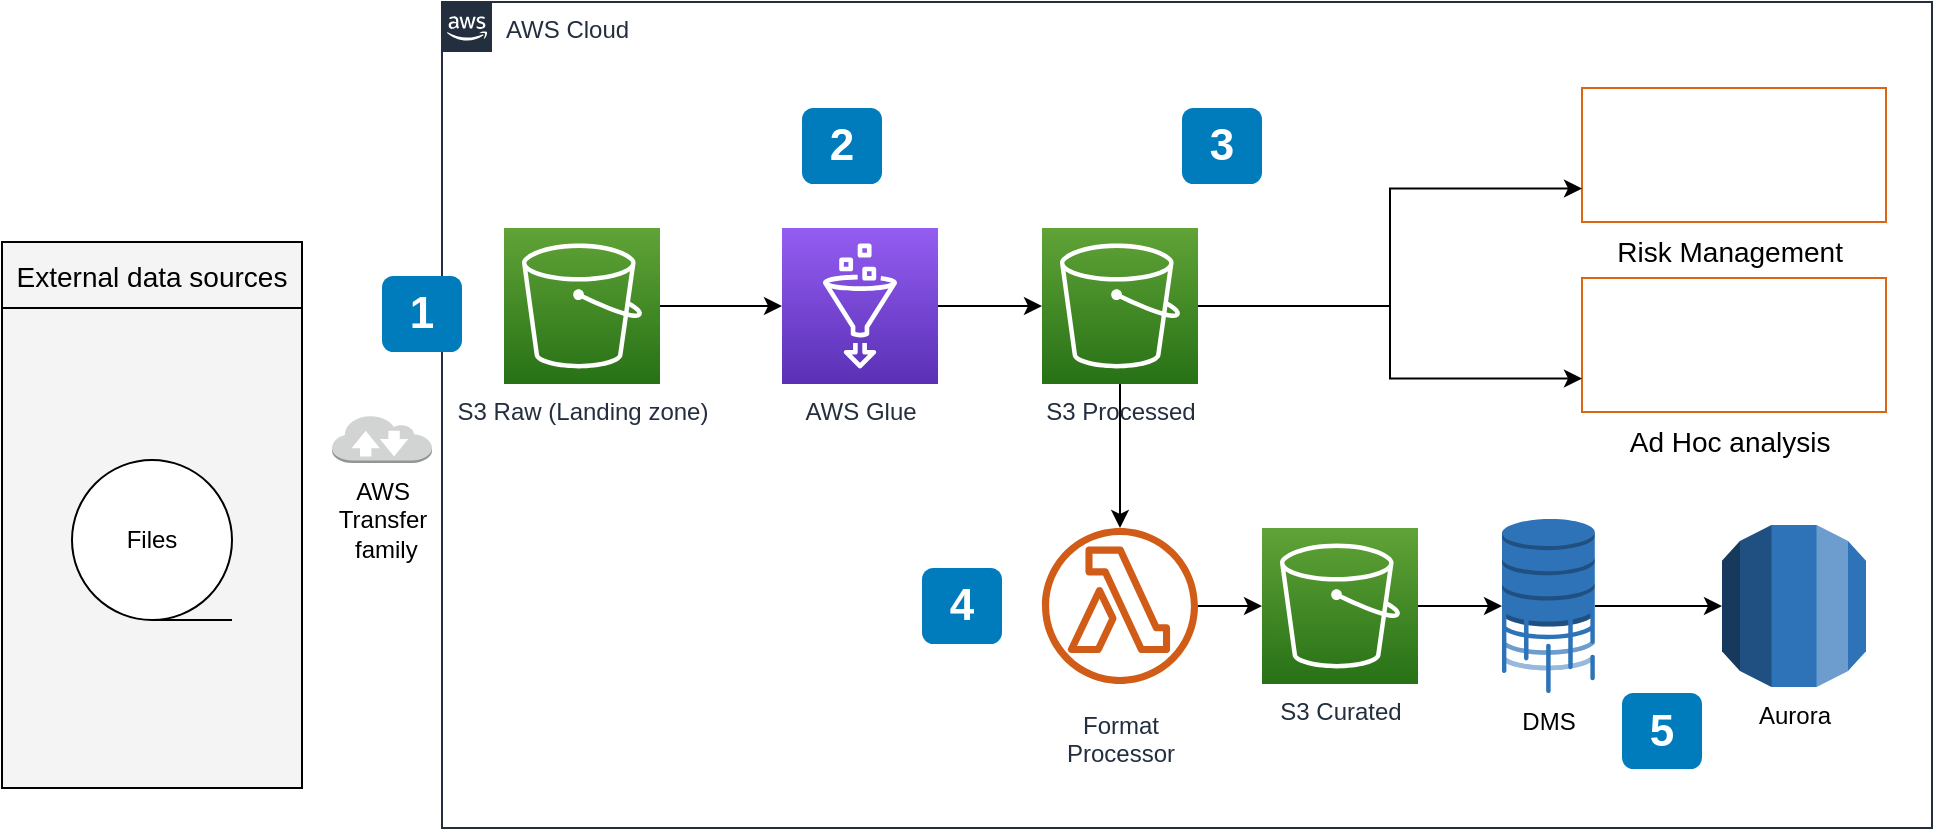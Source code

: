 <mxfile version="21.8.0" type="device">
  <diagram name="Page-1" id="hx43AWU1gbMFay2Nhcge">
    <mxGraphModel dx="1840" dy="643" grid="1" gridSize="10" guides="1" tooltips="1" connect="1" arrows="1" fold="1" page="1" pageScale="1" pageWidth="850" pageHeight="1100" math="0" shadow="0">
      <root>
        <mxCell id="0" />
        <mxCell id="1" parent="0" />
        <mxCell id="8FVI-CwWi8RjOqz_NMWu-9" value="AWS&lt;br&gt;Transfer&lt;br&gt;&amp;nbsp;family" style="outlineConnect=0;dashed=0;verticalLabelPosition=bottom;verticalAlign=top;align=center;html=1;shape=mxgraph.aws3.internet_2;fillColor=#D2D3D3;gradientColor=none;" vertex="1" parent="1">
          <mxGeometry x="105" y="336.5" width="50" height="24" as="geometry" />
        </mxCell>
        <mxCell id="8FVI-CwWi8RjOqz_NMWu-11" value="AWS Cloud" style="points=[[0,0],[0.25,0],[0.5,0],[0.75,0],[1,0],[1,0.25],[1,0.5],[1,0.75],[1,1],[0.75,1],[0.5,1],[0.25,1],[0,1],[0,0.75],[0,0.5],[0,0.25]];outlineConnect=0;gradientColor=none;html=1;whiteSpace=wrap;fontSize=12;fontStyle=0;shape=mxgraph.aws4.group;grIcon=mxgraph.aws4.group_aws_cloud_alt;strokeColor=#232F3E;fillColor=none;verticalAlign=top;align=left;spacingLeft=30;fontColor=#232F3E;dashed=0;labelBackgroundColor=#ffffff;container=1;pointerEvents=0;collapsible=0;recursiveResize=0;" vertex="1" parent="1">
          <mxGeometry x="160" y="130" width="745" height="413" as="geometry" />
        </mxCell>
        <mxCell id="8FVI-CwWi8RjOqz_NMWu-35" value="" style="edgeStyle=orthogonalEdgeStyle;rounded=0;orthogonalLoop=1;jettySize=auto;html=1;" edge="1" parent="8FVI-CwWi8RjOqz_NMWu-11" source="8FVI-CwWi8RjOqz_NMWu-12" target="8FVI-CwWi8RjOqz_NMWu-28">
          <mxGeometry relative="1" as="geometry" />
        </mxCell>
        <mxCell id="8FVI-CwWi8RjOqz_NMWu-12" value="S3 Raw (Landing zone)" style="outlineConnect=0;fontColor=#232F3E;gradientColor=#60A337;gradientDirection=north;fillColor=#277116;strokeColor=#ffffff;dashed=0;verticalLabelPosition=bottom;verticalAlign=top;align=center;html=1;fontSize=12;fontStyle=0;aspect=fixed;shape=mxgraph.aws4.resourceIcon;resIcon=mxgraph.aws4.s3;labelBackgroundColor=none;" vertex="1" parent="8FVI-CwWi8RjOqz_NMWu-11">
          <mxGeometry x="31" y="113" width="78" height="78" as="geometry" />
        </mxCell>
        <object label="Aurora" id="8FVI-CwWi8RjOqz_NMWu-5">
          <mxCell style="outlineConnect=0;dashed=0;verticalLabelPosition=bottom;verticalAlign=top;align=center;html=1;shape=mxgraph.aws3.rds;fillColor=#2E73B8;gradientColor=none;" vertex="1" parent="8FVI-CwWi8RjOqz_NMWu-11">
            <mxGeometry x="640" y="261.5" width="72" height="81" as="geometry" />
          </mxCell>
        </object>
        <mxCell id="8FVI-CwWi8RjOqz_NMWu-41" style="edgeStyle=orthogonalEdgeStyle;rounded=0;orthogonalLoop=1;jettySize=auto;html=1;" edge="1" parent="8FVI-CwWi8RjOqz_NMWu-11" source="8FVI-CwWi8RjOqz_NMWu-7" target="8FVI-CwWi8RjOqz_NMWu-5">
          <mxGeometry relative="1" as="geometry" />
        </mxCell>
        <mxCell id="8FVI-CwWi8RjOqz_NMWu-7" value="DMS" style="outlineConnect=0;dashed=0;verticalLabelPosition=bottom;verticalAlign=top;align=center;html=1;shape=mxgraph.aws3.database_migration_workflow_job;fillColor=#2E73B8;gradientColor=none;pointerEvents=1" vertex="1" parent="8FVI-CwWi8RjOqz_NMWu-11">
          <mxGeometry x="530" y="258.5" width="46.5" height="87" as="geometry" />
        </mxCell>
        <mxCell id="8FVI-CwWi8RjOqz_NMWu-48" value="" style="edgeStyle=orthogonalEdgeStyle;rounded=0;orthogonalLoop=1;jettySize=auto;html=1;" edge="1" parent="8FVI-CwWi8RjOqz_NMWu-11" source="8FVI-CwWi8RjOqz_NMWu-15" target="8FVI-CwWi8RjOqz_NMWu-47">
          <mxGeometry relative="1" as="geometry" />
        </mxCell>
        <mxCell id="8FVI-CwWi8RjOqz_NMWu-15" value="Format &lt;br&gt;Processor" style="outlineConnect=0;fontColor=#232F3E;gradientColor=none;fillColor=#D05C17;strokeColor=none;dashed=0;verticalLabelPosition=bottom;verticalAlign=top;align=center;html=1;fontSize=12;fontStyle=0;aspect=fixed;pointerEvents=1;shape=mxgraph.aws4.lambda_function;labelBackgroundColor=#ffffff;spacingTop=7;" vertex="1" parent="8FVI-CwWi8RjOqz_NMWu-11">
          <mxGeometry x="300" y="263.0" width="78" height="78" as="geometry" />
        </mxCell>
        <mxCell id="8FVI-CwWi8RjOqz_NMWu-23" value="2" style="rounded=1;whiteSpace=wrap;html=1;fillColor=#007CBD;strokeColor=none;fontColor=#FFFFFF;fontStyle=1;fontSize=22;" vertex="1" parent="8FVI-CwWi8RjOqz_NMWu-11">
          <mxGeometry x="180" y="53" width="40" height="38" as="geometry" />
        </mxCell>
        <mxCell id="8FVI-CwWi8RjOqz_NMWu-26" value="Risk Management&amp;nbsp;" style="whiteSpace=wrap;html=1;fillColor=none;fontSize=14;fontColor=#000000;dashed=0;fontStyle=0;align=center;verticalAlign=top;strokeColor=#D86613;gradientColor=none;spacingLeft=0;labelPosition=center;verticalLabelPosition=bottom;container=1;pointerEvents=0;collapsible=0;recursiveResize=0;" vertex="1" parent="8FVI-CwWi8RjOqz_NMWu-11">
          <mxGeometry x="570" y="43" width="152" height="67" as="geometry" />
        </mxCell>
        <mxCell id="8FVI-CwWi8RjOqz_NMWu-36" value="" style="edgeStyle=orthogonalEdgeStyle;rounded=0;orthogonalLoop=1;jettySize=auto;html=1;" edge="1" parent="8FVI-CwWi8RjOqz_NMWu-11" source="8FVI-CwWi8RjOqz_NMWu-28" target="8FVI-CwWi8RjOqz_NMWu-29">
          <mxGeometry relative="1" as="geometry" />
        </mxCell>
        <mxCell id="8FVI-CwWi8RjOqz_NMWu-28" value="AWS Glue" style="outlineConnect=0;fontColor=#232F3E;gradientColor=#945DF2;gradientDirection=north;fillColor=#5A30B5;strokeColor=#ffffff;dashed=0;verticalLabelPosition=bottom;verticalAlign=top;align=center;html=1;fontSize=12;fontStyle=0;aspect=fixed;shape=mxgraph.aws4.resourceIcon;resIcon=mxgraph.aws4.glue;labelBackgroundColor=#ffffff;" vertex="1" parent="8FVI-CwWi8RjOqz_NMWu-11">
          <mxGeometry x="170" y="113" width="78" height="78" as="geometry" />
        </mxCell>
        <mxCell id="8FVI-CwWi8RjOqz_NMWu-37" style="edgeStyle=orthogonalEdgeStyle;rounded=0;orthogonalLoop=1;jettySize=auto;html=1;" edge="1" parent="8FVI-CwWi8RjOqz_NMWu-11" source="8FVI-CwWi8RjOqz_NMWu-29" target="8FVI-CwWi8RjOqz_NMWu-15">
          <mxGeometry relative="1" as="geometry" />
        </mxCell>
        <mxCell id="8FVI-CwWi8RjOqz_NMWu-38" style="edgeStyle=orthogonalEdgeStyle;rounded=0;orthogonalLoop=1;jettySize=auto;html=1;entryX=0;entryY=0.75;entryDx=0;entryDy=0;" edge="1" parent="8FVI-CwWi8RjOqz_NMWu-11" source="8FVI-CwWi8RjOqz_NMWu-29" target="8FVI-CwWi8RjOqz_NMWu-26">
          <mxGeometry relative="1" as="geometry" />
        </mxCell>
        <mxCell id="8FVI-CwWi8RjOqz_NMWu-29" value="S3 Processed" style="outlineConnect=0;fontColor=#232F3E;gradientColor=#60A337;gradientDirection=north;fillColor=#277116;strokeColor=#ffffff;dashed=0;verticalLabelPosition=bottom;verticalAlign=top;align=center;html=1;fontSize=12;fontStyle=0;aspect=fixed;shape=mxgraph.aws4.resourceIcon;resIcon=mxgraph.aws4.s3;labelBackgroundColor=none;" vertex="1" parent="8FVI-CwWi8RjOqz_NMWu-11">
          <mxGeometry x="300" y="113" width="78" height="78" as="geometry" />
        </mxCell>
        <mxCell id="8FVI-CwWi8RjOqz_NMWu-30" value="3" style="rounded=1;whiteSpace=wrap;html=1;fillColor=#007CBD;strokeColor=none;fontColor=#FFFFFF;fontStyle=1;fontSize=22;" vertex="1" parent="8FVI-CwWi8RjOqz_NMWu-11">
          <mxGeometry x="370" y="53" width="40" height="38" as="geometry" />
        </mxCell>
        <mxCell id="8FVI-CwWi8RjOqz_NMWu-33" value="4" style="rounded=1;whiteSpace=wrap;html=1;fillColor=#007CBD;strokeColor=none;fontColor=#FFFFFF;fontStyle=1;fontSize=22;" vertex="1" parent="8FVI-CwWi8RjOqz_NMWu-11">
          <mxGeometry x="240" y="283" width="40" height="38" as="geometry" />
        </mxCell>
        <mxCell id="8FVI-CwWi8RjOqz_NMWu-44" value="5" style="rounded=1;whiteSpace=wrap;html=1;fillColor=#007CBD;strokeColor=none;fontColor=#FFFFFF;fontStyle=1;fontSize=22;" vertex="1" parent="8FVI-CwWi8RjOqz_NMWu-11">
          <mxGeometry x="590" y="345.5" width="40" height="38" as="geometry" />
        </mxCell>
        <mxCell id="8FVI-CwWi8RjOqz_NMWu-49" value="" style="edgeStyle=orthogonalEdgeStyle;rounded=0;orthogonalLoop=1;jettySize=auto;html=1;" edge="1" parent="8FVI-CwWi8RjOqz_NMWu-11" source="8FVI-CwWi8RjOqz_NMWu-47" target="8FVI-CwWi8RjOqz_NMWu-7">
          <mxGeometry relative="1" as="geometry" />
        </mxCell>
        <mxCell id="8FVI-CwWi8RjOqz_NMWu-47" value="S3 Curated" style="outlineConnect=0;fontColor=#232F3E;gradientColor=#60A337;gradientDirection=north;fillColor=#277116;strokeColor=#ffffff;dashed=0;verticalLabelPosition=bottom;verticalAlign=top;align=center;html=1;fontSize=12;fontStyle=0;aspect=fixed;shape=mxgraph.aws4.resourceIcon;resIcon=mxgraph.aws4.s3;labelBackgroundColor=none;" vertex="1" parent="8FVI-CwWi8RjOqz_NMWu-11">
          <mxGeometry x="410" y="263" width="78" height="78" as="geometry" />
        </mxCell>
        <mxCell id="8FVI-CwWi8RjOqz_NMWu-16" value="External data sources" style="swimlane;fontSize=14;align=center;swimlaneFillColor=#f4f4f4;fillColor=#f4f4f4;startSize=33;container=1;pointerEvents=0;collapsible=0;recursiveResize=0;fontStyle=0" vertex="1" parent="1">
          <mxGeometry x="-60" y="250" width="150" height="273" as="geometry" />
        </mxCell>
        <mxCell id="8FVI-CwWi8RjOqz_NMWu-50" value="Files" style="shape=tapeData;whiteSpace=wrap;html=1;perimeter=ellipsePerimeter;" vertex="1" parent="8FVI-CwWi8RjOqz_NMWu-16">
          <mxGeometry x="35" y="109" width="80" height="80" as="geometry" />
        </mxCell>
        <mxCell id="8FVI-CwWi8RjOqz_NMWu-21" value="1" style="rounded=1;whiteSpace=wrap;html=1;fillColor=#007CBD;strokeColor=none;fontColor=#FFFFFF;fontStyle=1;fontSize=22;labelBackgroundColor=none;" vertex="1" parent="1">
          <mxGeometry x="130" y="267" width="40" height="38" as="geometry" />
        </mxCell>
        <mxCell id="8FVI-CwWi8RjOqz_NMWu-27" value="Ad Hoc analysis&amp;nbsp;" style="whiteSpace=wrap;html=1;fillColor=none;fontSize=14;fontColor=#000000;dashed=0;fontStyle=0;align=center;verticalAlign=top;strokeColor=#D86613;gradientColor=none;spacingLeft=0;labelPosition=center;verticalLabelPosition=bottom;container=1;pointerEvents=0;collapsible=0;recursiveResize=0;" vertex="1" parent="1">
          <mxGeometry x="730" y="268" width="152" height="67" as="geometry" />
        </mxCell>
        <mxCell id="8FVI-CwWi8RjOqz_NMWu-39" style="edgeStyle=orthogonalEdgeStyle;rounded=0;orthogonalLoop=1;jettySize=auto;html=1;entryX=0;entryY=0.75;entryDx=0;entryDy=0;" edge="1" parent="1" source="8FVI-CwWi8RjOqz_NMWu-29" target="8FVI-CwWi8RjOqz_NMWu-27">
          <mxGeometry relative="1" as="geometry" />
        </mxCell>
      </root>
    </mxGraphModel>
  </diagram>
</mxfile>
